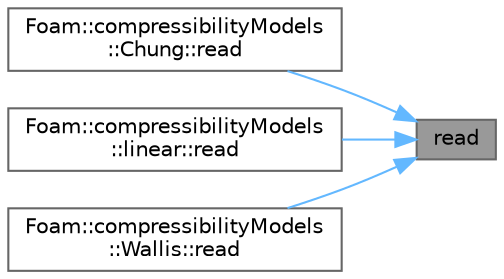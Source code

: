 digraph "read"
{
 // LATEX_PDF_SIZE
  bgcolor="transparent";
  edge [fontname=Helvetica,fontsize=10,labelfontname=Helvetica,labelfontsize=10];
  node [fontname=Helvetica,fontsize=10,shape=box,height=0.2,width=0.4];
  rankdir="RL";
  Node1 [id="Node000001",label="read",height=0.2,width=0.4,color="gray40", fillcolor="grey60", style="filled", fontcolor="black",tooltip=" "];
  Node1 -> Node2 [id="edge1_Node000001_Node000002",dir="back",color="steelblue1",style="solid",tooltip=" "];
  Node2 [id="Node000002",label="Foam::compressibilityModels\l::Chung::read",height=0.2,width=0.4,color="grey40", fillcolor="white", style="filled",URL="$classFoam_1_1compressibilityModels_1_1Chung.html#a3a64ab9d5be1c13ec93e1d26e24cdaed",tooltip=" "];
  Node1 -> Node3 [id="edge2_Node000001_Node000003",dir="back",color="steelblue1",style="solid",tooltip=" "];
  Node3 [id="Node000003",label="Foam::compressibilityModels\l::linear::read",height=0.2,width=0.4,color="grey40", fillcolor="white", style="filled",URL="$classFoam_1_1compressibilityModels_1_1linear.html#a3a64ab9d5be1c13ec93e1d26e24cdaed",tooltip=" "];
  Node1 -> Node4 [id="edge3_Node000001_Node000004",dir="back",color="steelblue1",style="solid",tooltip=" "];
  Node4 [id="Node000004",label="Foam::compressibilityModels\l::Wallis::read",height=0.2,width=0.4,color="grey40", fillcolor="white", style="filled",URL="$classFoam_1_1compressibilityModels_1_1Wallis.html#a3a64ab9d5be1c13ec93e1d26e24cdaed",tooltip=" "];
}
